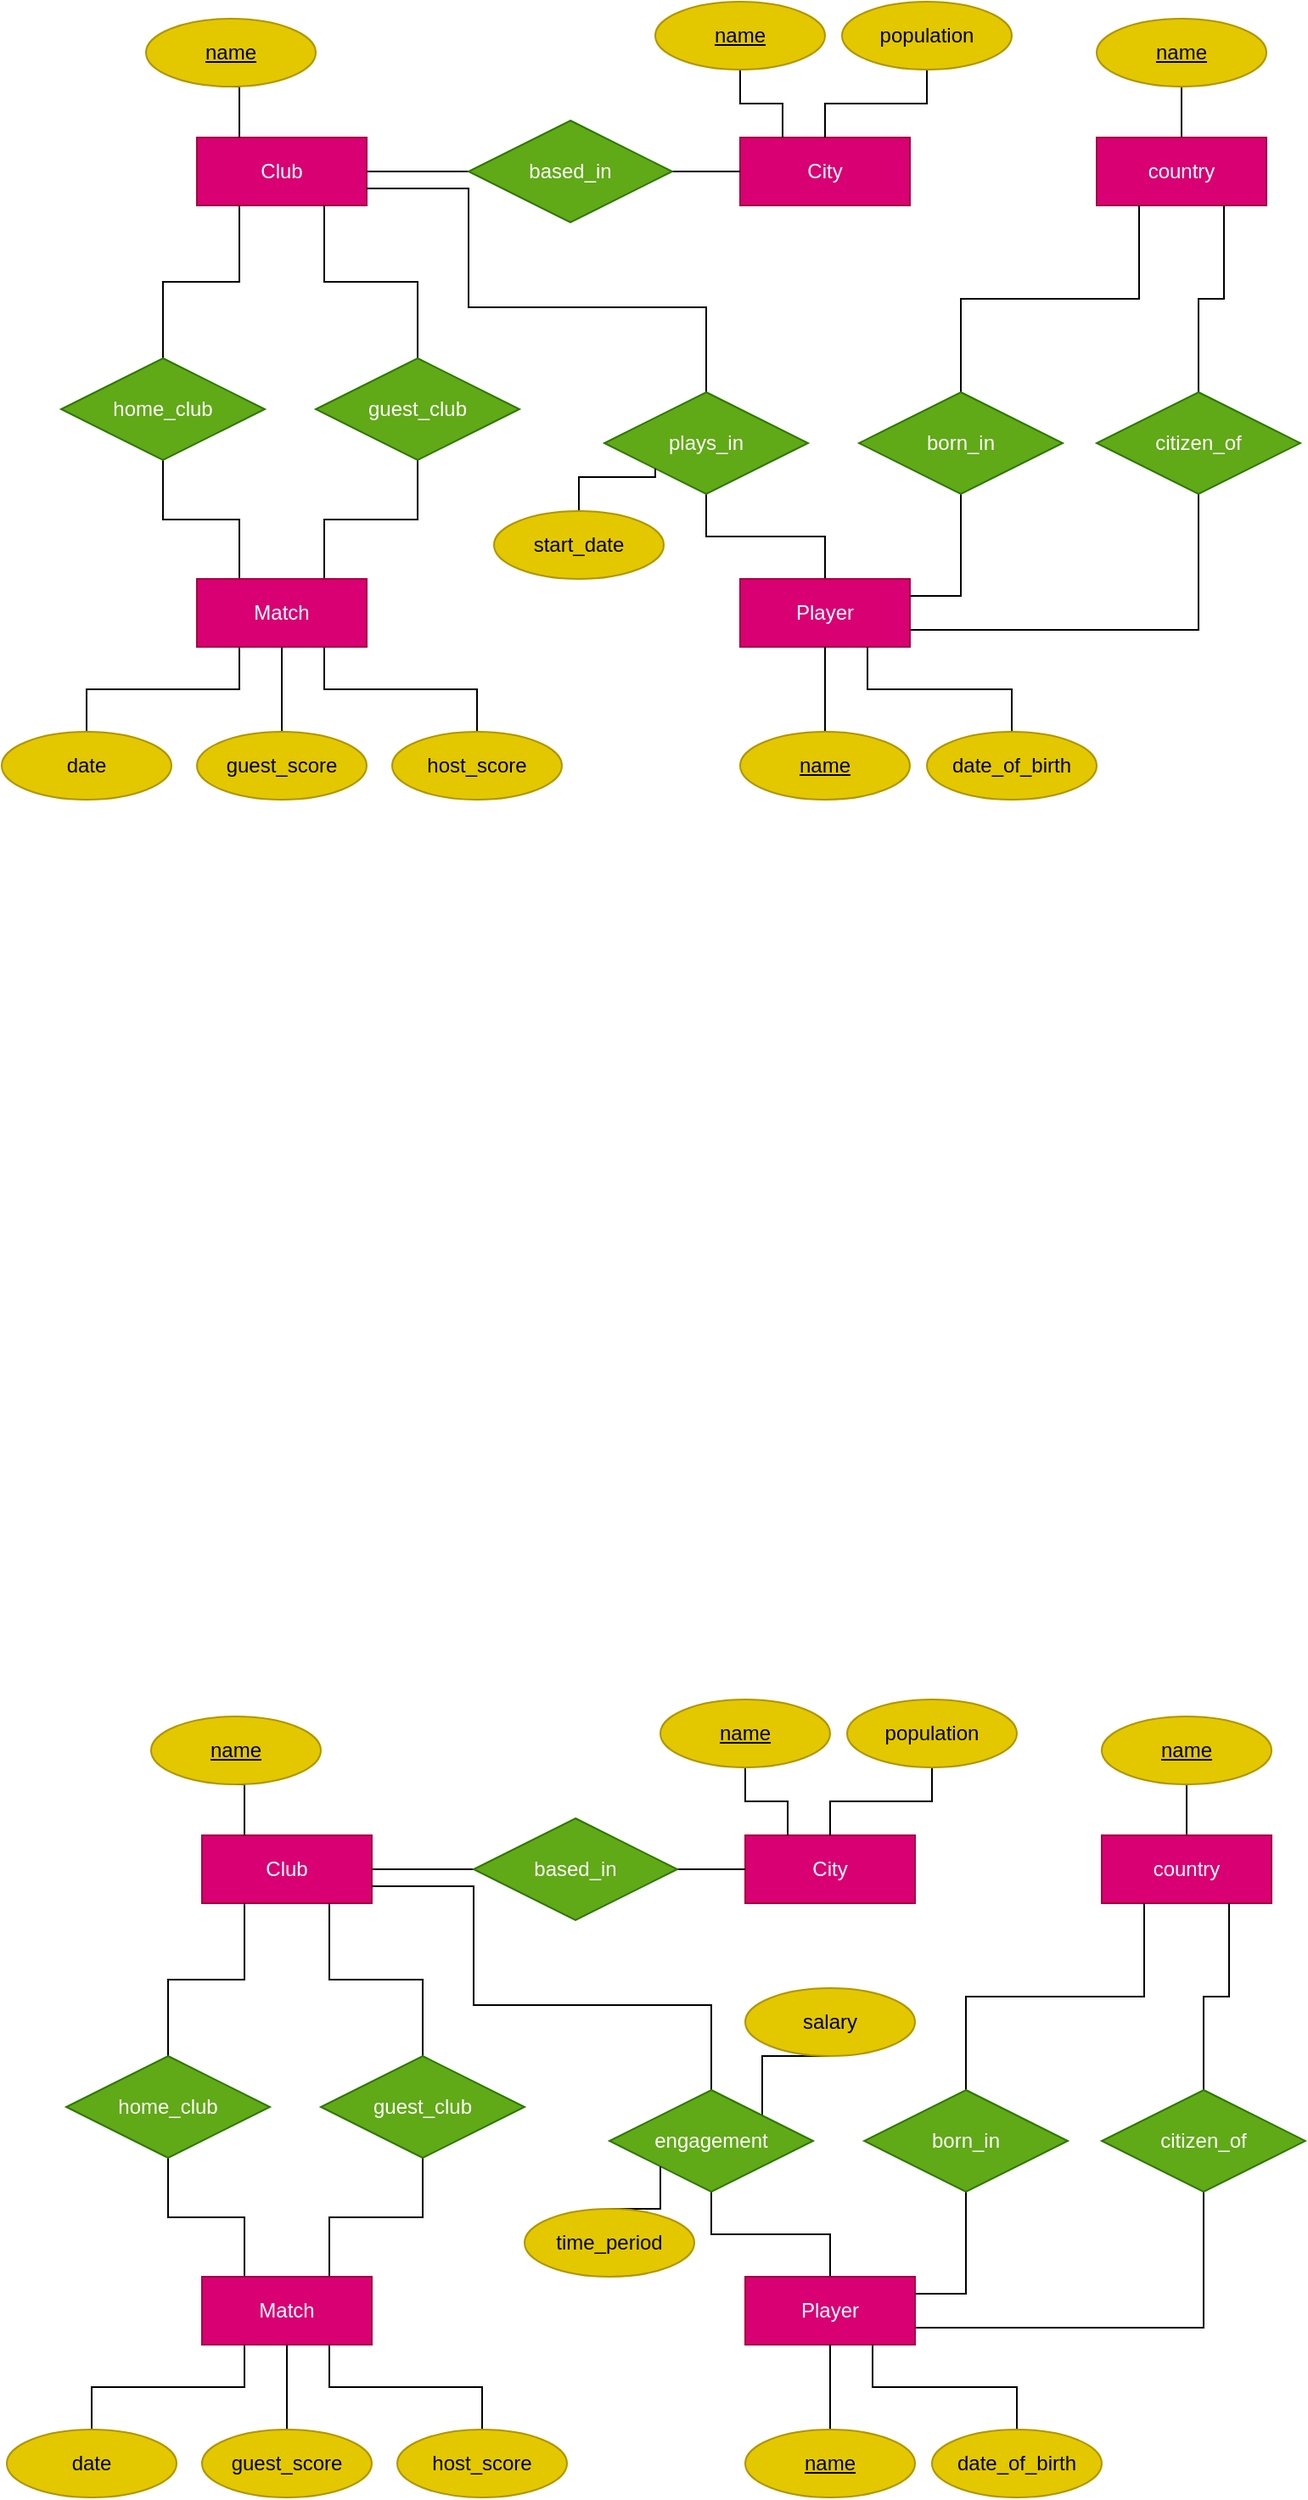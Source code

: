 <mxfile version="24.7.8">
  <diagram name="German Soccer Clubs" id="6mcCQCmgg8eXZ7P8nt0e">
    <mxGraphModel dx="3003" dy="1515" grid="1" gridSize="10" guides="1" tooltips="1" connect="1" arrows="1" fold="1" page="1" pageScale="1" pageWidth="850" pageHeight="1100" math="0" shadow="0">
      <root>
        <mxCell id="0" />
        <mxCell id="1" parent="0" />
        <mxCell id="_VNwIr1wxrbSQ0JGFrRn-12" style="edgeStyle=orthogonalEdgeStyle;shape=connector;rounded=0;orthogonalLoop=1;jettySize=auto;html=1;exitX=1;exitY=0.5;exitDx=0;exitDy=0;entryX=0;entryY=0.5;entryDx=0;entryDy=0;strokeColor=default;align=center;verticalAlign=middle;fontFamily=Helvetica;fontSize=12;fontColor=#ffffff;fontStyle=4;labelBackgroundColor=default;endArrow=none;endFill=0;" parent="1" source="_VNwIr1wxrbSQ0JGFrRn-1" target="_VNwIr1wxrbSQ0JGFrRn-10" edge="1">
          <mxGeometry relative="1" as="geometry" />
        </mxCell>
        <mxCell id="_VNwIr1wxrbSQ0JGFrRn-1" value="Club" style="whiteSpace=wrap;html=1;align=center;fillColor=#d80073;fontColor=#ffffff;strokeColor=#A50040;" parent="1" vertex="1">
          <mxGeometry x="155" y="350" width="100" height="40" as="geometry" />
        </mxCell>
        <mxCell id="_VNwIr1wxrbSQ0JGFrRn-3" style="edgeStyle=orthogonalEdgeStyle;rounded=0;orthogonalLoop=1;jettySize=auto;html=1;exitX=0.5;exitY=1;exitDx=0;exitDy=0;entryX=0.25;entryY=0;entryDx=0;entryDy=0;endArrow=none;endFill=0;" parent="1" source="_VNwIr1wxrbSQ0JGFrRn-2" target="_VNwIr1wxrbSQ0JGFrRn-1" edge="1">
          <mxGeometry relative="1" as="geometry" />
        </mxCell>
        <mxCell id="_VNwIr1wxrbSQ0JGFrRn-2" value="name" style="ellipse;whiteSpace=wrap;html=1;align=center;fontStyle=4;fillColor=#e3c800;fontColor=#000000;strokeColor=#B09500;" parent="1" vertex="1">
          <mxGeometry x="125" y="280" width="100" height="40" as="geometry" />
        </mxCell>
        <mxCell id="_VNwIr1wxrbSQ0JGFrRn-4" value="City" style="whiteSpace=wrap;html=1;align=center;strokeColor=#A50040;verticalAlign=middle;fontFamily=Helvetica;fontSize=12;fontColor=#ffffff;fillColor=#d80073;" parent="1" vertex="1">
          <mxGeometry x="475" y="350" width="100" height="40" as="geometry" />
        </mxCell>
        <mxCell id="_VNwIr1wxrbSQ0JGFrRn-6" style="edgeStyle=orthogonalEdgeStyle;shape=connector;rounded=0;orthogonalLoop=1;jettySize=auto;html=1;exitX=0.5;exitY=1;exitDx=0;exitDy=0;entryX=0.25;entryY=0;entryDx=0;entryDy=0;strokeColor=default;align=center;verticalAlign=middle;fontFamily=Helvetica;fontSize=12;fontColor=#ffffff;fontStyle=4;labelBackgroundColor=default;endArrow=none;endFill=0;" parent="1" source="_VNwIr1wxrbSQ0JGFrRn-5" target="_VNwIr1wxrbSQ0JGFrRn-4" edge="1">
          <mxGeometry relative="1" as="geometry" />
        </mxCell>
        <mxCell id="_VNwIr1wxrbSQ0JGFrRn-5" value="name" style="ellipse;whiteSpace=wrap;html=1;align=center;fontStyle=4;fillColor=#e3c800;fontColor=#000000;strokeColor=#B09500;" parent="1" vertex="1">
          <mxGeometry x="425" y="270" width="100" height="40" as="geometry" />
        </mxCell>
        <mxCell id="_VNwIr1wxrbSQ0JGFrRn-8" value="" style="edgeStyle=orthogonalEdgeStyle;shape=connector;rounded=0;orthogonalLoop=1;jettySize=auto;html=1;strokeColor=default;align=center;verticalAlign=middle;fontFamily=Helvetica;fontSize=12;fontColor=#ffffff;fontStyle=4;labelBackgroundColor=default;endArrow=none;endFill=0;" parent="1" source="_VNwIr1wxrbSQ0JGFrRn-7" target="_VNwIr1wxrbSQ0JGFrRn-4" edge="1">
          <mxGeometry relative="1" as="geometry" />
        </mxCell>
        <mxCell id="_VNwIr1wxrbSQ0JGFrRn-9" value="" style="edgeStyle=orthogonalEdgeStyle;shape=connector;rounded=0;orthogonalLoop=1;jettySize=auto;html=1;strokeColor=default;align=center;verticalAlign=middle;fontFamily=Helvetica;fontSize=12;fontColor=#000000;fontStyle=4;labelBackgroundColor=default;endArrow=none;endFill=0;" parent="1" source="_VNwIr1wxrbSQ0JGFrRn-7" target="_VNwIr1wxrbSQ0JGFrRn-4" edge="1">
          <mxGeometry relative="1" as="geometry" />
        </mxCell>
        <mxCell id="_VNwIr1wxrbSQ0JGFrRn-7" value="population" style="ellipse;whiteSpace=wrap;html=1;align=center;strokeColor=#B09500;verticalAlign=middle;fontFamily=Helvetica;fontSize=12;fontColor=#000000;fillColor=#e3c800;" parent="1" vertex="1">
          <mxGeometry x="535" y="270" width="100" height="40" as="geometry" />
        </mxCell>
        <mxCell id="_VNwIr1wxrbSQ0JGFrRn-13" style="edgeStyle=orthogonalEdgeStyle;shape=connector;rounded=0;orthogonalLoop=1;jettySize=auto;html=1;exitX=1;exitY=0.5;exitDx=0;exitDy=0;entryX=0;entryY=0.5;entryDx=0;entryDy=0;strokeColor=default;align=center;verticalAlign=middle;fontFamily=Helvetica;fontSize=12;fontColor=#ffffff;fontStyle=4;labelBackgroundColor=default;endArrow=none;endFill=0;" parent="1" source="_VNwIr1wxrbSQ0JGFrRn-10" target="_VNwIr1wxrbSQ0JGFrRn-4" edge="1">
          <mxGeometry relative="1" as="geometry" />
        </mxCell>
        <mxCell id="_VNwIr1wxrbSQ0JGFrRn-10" value="based_in" style="shape=rhombus;perimeter=rhombusPerimeter;whiteSpace=wrap;html=1;align=center;strokeColor=#2D7600;verticalAlign=middle;fontFamily=Helvetica;fontSize=12;fontColor=#ffffff;fillColor=#60a917;" parent="1" vertex="1">
          <mxGeometry x="315" y="340" width="120" height="60" as="geometry" />
        </mxCell>
        <mxCell id="_VNwIr1wxrbSQ0JGFrRn-14" value="N" style="text;html=1;align=center;verticalAlign=middle;resizable=0;points=[];autosize=1;strokeColor=none;fillColor=none;fontFamily=Helvetica;fontSize=12;fontColor=#ffffff;" parent="1" vertex="1">
          <mxGeometry x="265" y="338" width="30" height="30" as="geometry" />
        </mxCell>
        <mxCell id="_VNwIr1wxrbSQ0JGFrRn-15" value="1" style="text;html=1;align=center;verticalAlign=middle;resizable=0;points=[];autosize=1;strokeColor=none;fillColor=none;fontFamily=Helvetica;fontSize=12;fontColor=#ffffff;" parent="1" vertex="1">
          <mxGeometry x="440" y="338" width="30" height="30" as="geometry" />
        </mxCell>
        <mxCell id="_VNwIr1wxrbSQ0JGFrRn-41" style="edgeStyle=orthogonalEdgeStyle;shape=connector;rounded=0;orthogonalLoop=1;jettySize=auto;html=1;exitX=1;exitY=0.25;exitDx=0;exitDy=0;entryX=0.5;entryY=1;entryDx=0;entryDy=0;strokeColor=default;align=center;verticalAlign=middle;fontFamily=Helvetica;fontSize=12;fontColor=#ffffff;fontStyle=4;labelBackgroundColor=default;endArrow=none;endFill=0;" parent="1" source="_VNwIr1wxrbSQ0JGFrRn-16" target="_VNwIr1wxrbSQ0JGFrRn-39" edge="1">
          <mxGeometry relative="1" as="geometry" />
        </mxCell>
        <mxCell id="_VNwIr1wxrbSQ0JGFrRn-42" style="edgeStyle=orthogonalEdgeStyle;shape=connector;rounded=0;orthogonalLoop=1;jettySize=auto;html=1;exitX=1;exitY=0.75;exitDx=0;exitDy=0;entryX=0.5;entryY=1;entryDx=0;entryDy=0;strokeColor=default;align=center;verticalAlign=middle;fontFamily=Helvetica;fontSize=12;fontColor=#ffffff;fontStyle=4;labelBackgroundColor=default;endArrow=none;endFill=0;" parent="1" source="_VNwIr1wxrbSQ0JGFrRn-16" target="_VNwIr1wxrbSQ0JGFrRn-40" edge="1">
          <mxGeometry relative="1" as="geometry" />
        </mxCell>
        <mxCell id="_VNwIr1wxrbSQ0JGFrRn-46" style="edgeStyle=orthogonalEdgeStyle;shape=connector;rounded=0;orthogonalLoop=1;jettySize=auto;html=1;exitX=0.5;exitY=0;exitDx=0;exitDy=0;entryX=0.5;entryY=1;entryDx=0;entryDy=0;strokeColor=default;align=center;verticalAlign=middle;fontFamily=Helvetica;fontSize=12;fontColor=#ffffff;fontStyle=4;labelBackgroundColor=default;endArrow=none;endFill=0;" parent="1" source="_VNwIr1wxrbSQ0JGFrRn-16" target="_VNwIr1wxrbSQ0JGFrRn-45" edge="1">
          <mxGeometry relative="1" as="geometry" />
        </mxCell>
        <mxCell id="_VNwIr1wxrbSQ0JGFrRn-16" value="Player" style="whiteSpace=wrap;html=1;align=center;fillColor=#d80073;fontColor=#ffffff;strokeColor=#A50040;" parent="1" vertex="1">
          <mxGeometry x="475" y="610" width="100" height="40" as="geometry" />
        </mxCell>
        <mxCell id="_VNwIr1wxrbSQ0JGFrRn-21" style="edgeStyle=orthogonalEdgeStyle;shape=connector;rounded=0;orthogonalLoop=1;jettySize=auto;html=1;exitX=0.5;exitY=1;exitDx=0;exitDy=0;entryX=0.5;entryY=0;entryDx=0;entryDy=0;strokeColor=default;align=center;verticalAlign=middle;fontFamily=Helvetica;fontSize=12;fontColor=#ffffff;fontStyle=4;labelBackgroundColor=default;endArrow=none;endFill=0;" parent="1" source="_VNwIr1wxrbSQ0JGFrRn-17" target="_VNwIr1wxrbSQ0JGFrRn-19" edge="1">
          <mxGeometry relative="1" as="geometry" />
        </mxCell>
        <mxCell id="_VNwIr1wxrbSQ0JGFrRn-22" style="edgeStyle=orthogonalEdgeStyle;shape=connector;rounded=0;orthogonalLoop=1;jettySize=auto;html=1;exitX=0.75;exitY=1;exitDx=0;exitDy=0;entryX=0.5;entryY=0;entryDx=0;entryDy=0;strokeColor=default;align=center;verticalAlign=middle;fontFamily=Helvetica;fontSize=12;fontColor=#ffffff;fontStyle=4;labelBackgroundColor=default;endArrow=none;endFill=0;" parent="1" source="_VNwIr1wxrbSQ0JGFrRn-17" target="_VNwIr1wxrbSQ0JGFrRn-20" edge="1">
          <mxGeometry relative="1" as="geometry" />
        </mxCell>
        <mxCell id="_VNwIr1wxrbSQ0JGFrRn-23" style="edgeStyle=orthogonalEdgeStyle;shape=connector;rounded=0;orthogonalLoop=1;jettySize=auto;html=1;exitX=0.25;exitY=1;exitDx=0;exitDy=0;entryX=0.5;entryY=0;entryDx=0;entryDy=0;strokeColor=default;align=center;verticalAlign=middle;fontFamily=Helvetica;fontSize=12;fontColor=#ffffff;fontStyle=4;labelBackgroundColor=default;endArrow=none;endFill=0;" parent="1" source="_VNwIr1wxrbSQ0JGFrRn-17" target="_VNwIr1wxrbSQ0JGFrRn-18" edge="1">
          <mxGeometry relative="1" as="geometry" />
        </mxCell>
        <mxCell id="_VNwIr1wxrbSQ0JGFrRn-26" style="edgeStyle=orthogonalEdgeStyle;shape=connector;rounded=0;orthogonalLoop=1;jettySize=auto;html=1;exitX=0.25;exitY=0;exitDx=0;exitDy=0;entryX=0.5;entryY=1;entryDx=0;entryDy=0;strokeColor=default;align=center;verticalAlign=middle;fontFamily=Helvetica;fontSize=12;fontColor=#ffffff;fontStyle=4;labelBackgroundColor=default;endArrow=none;endFill=0;" parent="1" source="_VNwIr1wxrbSQ0JGFrRn-17" target="_VNwIr1wxrbSQ0JGFrRn-24" edge="1">
          <mxGeometry relative="1" as="geometry" />
        </mxCell>
        <mxCell id="_VNwIr1wxrbSQ0JGFrRn-27" style="edgeStyle=orthogonalEdgeStyle;shape=connector;rounded=0;orthogonalLoop=1;jettySize=auto;html=1;exitX=0.75;exitY=0;exitDx=0;exitDy=0;entryX=0.5;entryY=1;entryDx=0;entryDy=0;strokeColor=default;align=center;verticalAlign=middle;fontFamily=Helvetica;fontSize=12;fontColor=#ffffff;fontStyle=4;labelBackgroundColor=default;endArrow=none;endFill=0;" parent="1" source="_VNwIr1wxrbSQ0JGFrRn-17" target="_VNwIr1wxrbSQ0JGFrRn-25" edge="1">
          <mxGeometry relative="1" as="geometry" />
        </mxCell>
        <mxCell id="_VNwIr1wxrbSQ0JGFrRn-17" value="Match" style="whiteSpace=wrap;html=1;align=center;fillColor=#d80073;fontColor=#ffffff;strokeColor=#A50040;" parent="1" vertex="1">
          <mxGeometry x="155" y="610" width="100" height="40" as="geometry" />
        </mxCell>
        <mxCell id="_VNwIr1wxrbSQ0JGFrRn-18" value="date" style="ellipse;whiteSpace=wrap;html=1;align=center;strokeColor=#B09500;verticalAlign=middle;fontFamily=Helvetica;fontSize=12;fontColor=#000000;fillColor=#e3c800;" parent="1" vertex="1">
          <mxGeometry x="40" y="700" width="100" height="40" as="geometry" />
        </mxCell>
        <mxCell id="_VNwIr1wxrbSQ0JGFrRn-19" value="guest_score" style="ellipse;whiteSpace=wrap;html=1;align=center;strokeColor=#B09500;verticalAlign=middle;fontFamily=Helvetica;fontSize=12;fontColor=#000000;fillColor=#e3c800;" parent="1" vertex="1">
          <mxGeometry x="155" y="700" width="100" height="40" as="geometry" />
        </mxCell>
        <mxCell id="_VNwIr1wxrbSQ0JGFrRn-20" value="host_score" style="ellipse;whiteSpace=wrap;html=1;align=center;strokeColor=#B09500;verticalAlign=middle;fontFamily=Helvetica;fontSize=12;fontColor=#000000;fillColor=#e3c800;" parent="1" vertex="1">
          <mxGeometry x="270" y="700" width="100" height="40" as="geometry" />
        </mxCell>
        <mxCell id="_VNwIr1wxrbSQ0JGFrRn-28" style="edgeStyle=orthogonalEdgeStyle;shape=connector;rounded=0;orthogonalLoop=1;jettySize=auto;html=1;exitX=0.5;exitY=0;exitDx=0;exitDy=0;entryX=0.25;entryY=1;entryDx=0;entryDy=0;strokeColor=default;align=center;verticalAlign=middle;fontFamily=Helvetica;fontSize=12;fontColor=#ffffff;fontStyle=4;labelBackgroundColor=default;endArrow=none;endFill=0;" parent="1" source="_VNwIr1wxrbSQ0JGFrRn-24" target="_VNwIr1wxrbSQ0JGFrRn-1" edge="1">
          <mxGeometry relative="1" as="geometry" />
        </mxCell>
        <mxCell id="_VNwIr1wxrbSQ0JGFrRn-24" value="home_club" style="shape=rhombus;perimeter=rhombusPerimeter;whiteSpace=wrap;html=1;align=center;strokeColor=#2D7600;verticalAlign=middle;fontFamily=Helvetica;fontSize=12;fontColor=#ffffff;fillColor=#60a917;" parent="1" vertex="1">
          <mxGeometry x="75" y="480" width="120" height="60" as="geometry" />
        </mxCell>
        <mxCell id="_VNwIr1wxrbSQ0JGFrRn-29" style="edgeStyle=orthogonalEdgeStyle;shape=connector;rounded=0;orthogonalLoop=1;jettySize=auto;html=1;exitX=0.5;exitY=0;exitDx=0;exitDy=0;entryX=0.75;entryY=1;entryDx=0;entryDy=0;strokeColor=default;align=center;verticalAlign=middle;fontFamily=Helvetica;fontSize=12;fontColor=#ffffff;fontStyle=4;labelBackgroundColor=default;endArrow=none;endFill=0;" parent="1" source="_VNwIr1wxrbSQ0JGFrRn-25" target="_VNwIr1wxrbSQ0JGFrRn-1" edge="1">
          <mxGeometry relative="1" as="geometry" />
        </mxCell>
        <mxCell id="_VNwIr1wxrbSQ0JGFrRn-25" value="guest_club" style="shape=rhombus;perimeter=rhombusPerimeter;whiteSpace=wrap;html=1;align=center;strokeColor=#2D7600;verticalAlign=middle;fontFamily=Helvetica;fontSize=12;fontColor=#ffffff;fillColor=#60a917;" parent="1" vertex="1">
          <mxGeometry x="225" y="480" width="120" height="60" as="geometry" />
        </mxCell>
        <mxCell id="_VNwIr1wxrbSQ0JGFrRn-31" style="edgeStyle=orthogonalEdgeStyle;shape=connector;rounded=0;orthogonalLoop=1;jettySize=auto;html=1;exitX=0.5;exitY=0;exitDx=0;exitDy=0;entryX=0.5;entryY=1;entryDx=0;entryDy=0;strokeColor=default;align=center;verticalAlign=middle;fontFamily=Helvetica;fontSize=12;fontColor=#ffffff;fontStyle=4;labelBackgroundColor=default;endArrow=none;endFill=0;" parent="1" source="_VNwIr1wxrbSQ0JGFrRn-30" target="_VNwIr1wxrbSQ0JGFrRn-16" edge="1">
          <mxGeometry relative="1" as="geometry" />
        </mxCell>
        <mxCell id="_VNwIr1wxrbSQ0JGFrRn-30" value="name" style="ellipse;whiteSpace=wrap;html=1;align=center;fontStyle=4;fillColor=#e3c800;fontColor=#000000;strokeColor=#B09500;" parent="1" vertex="1">
          <mxGeometry x="475" y="700" width="100" height="40" as="geometry" />
        </mxCell>
        <mxCell id="_VNwIr1wxrbSQ0JGFrRn-33" style="edgeStyle=orthogonalEdgeStyle;shape=connector;rounded=0;orthogonalLoop=1;jettySize=auto;html=1;exitX=0.5;exitY=0;exitDx=0;exitDy=0;entryX=0.75;entryY=1;entryDx=0;entryDy=0;strokeColor=default;align=center;verticalAlign=middle;fontFamily=Helvetica;fontSize=12;fontColor=#ffffff;fontStyle=4;labelBackgroundColor=default;endArrow=none;endFill=0;" parent="1" source="_VNwIr1wxrbSQ0JGFrRn-32" target="_VNwIr1wxrbSQ0JGFrRn-16" edge="1">
          <mxGeometry relative="1" as="geometry" />
        </mxCell>
        <mxCell id="_VNwIr1wxrbSQ0JGFrRn-32" value="date_of_birth" style="ellipse;whiteSpace=wrap;html=1;align=center;strokeColor=#B09500;verticalAlign=middle;fontFamily=Helvetica;fontSize=12;fontColor=#000000;fillColor=#e3c800;" parent="1" vertex="1">
          <mxGeometry x="585" y="700" width="100" height="40" as="geometry" />
        </mxCell>
        <mxCell id="_VNwIr1wxrbSQ0JGFrRn-36" style="edgeStyle=orthogonalEdgeStyle;shape=connector;rounded=0;orthogonalLoop=1;jettySize=auto;html=1;exitX=0.5;exitY=0;exitDx=0;exitDy=0;entryX=0.5;entryY=1;entryDx=0;entryDy=0;strokeColor=default;align=center;verticalAlign=middle;fontFamily=Helvetica;fontSize=12;fontColor=#ffffff;fontStyle=4;labelBackgroundColor=default;endArrow=none;endFill=0;" parent="1" source="_VNwIr1wxrbSQ0JGFrRn-34" target="_VNwIr1wxrbSQ0JGFrRn-35" edge="1">
          <mxGeometry relative="1" as="geometry" />
        </mxCell>
        <mxCell id="_VNwIr1wxrbSQ0JGFrRn-34" value="country" style="whiteSpace=wrap;html=1;align=center;fillColor=#d80073;fontColor=#ffffff;strokeColor=#A50040;" parent="1" vertex="1">
          <mxGeometry x="685" y="350" width="100" height="40" as="geometry" />
        </mxCell>
        <mxCell id="_VNwIr1wxrbSQ0JGFrRn-35" value="name" style="ellipse;whiteSpace=wrap;html=1;align=center;fontStyle=4;fillColor=#e3c800;fontColor=#000000;strokeColor=#B09500;" parent="1" vertex="1">
          <mxGeometry x="685" y="280" width="100" height="40" as="geometry" />
        </mxCell>
        <mxCell id="_VNwIr1wxrbSQ0JGFrRn-43" style="edgeStyle=orthogonalEdgeStyle;shape=connector;rounded=0;orthogonalLoop=1;jettySize=auto;html=1;exitX=0.5;exitY=0;exitDx=0;exitDy=0;entryX=0.25;entryY=1;entryDx=0;entryDy=0;strokeColor=default;align=center;verticalAlign=middle;fontFamily=Helvetica;fontSize=12;fontColor=#ffffff;fontStyle=4;labelBackgroundColor=default;endArrow=none;endFill=0;" parent="1" source="_VNwIr1wxrbSQ0JGFrRn-39" target="_VNwIr1wxrbSQ0JGFrRn-34" edge="1">
          <mxGeometry relative="1" as="geometry" />
        </mxCell>
        <mxCell id="_VNwIr1wxrbSQ0JGFrRn-39" value="born_in" style="shape=rhombus;perimeter=rhombusPerimeter;whiteSpace=wrap;html=1;align=center;strokeColor=#2D7600;verticalAlign=middle;fontFamily=Helvetica;fontSize=12;fontColor=#ffffff;fillColor=#60a917;" parent="1" vertex="1">
          <mxGeometry x="545" y="500" width="120" height="60" as="geometry" />
        </mxCell>
        <mxCell id="_VNwIr1wxrbSQ0JGFrRn-44" style="edgeStyle=orthogonalEdgeStyle;shape=connector;rounded=0;orthogonalLoop=1;jettySize=auto;html=1;exitX=0.5;exitY=0;exitDx=0;exitDy=0;entryX=0.75;entryY=1;entryDx=0;entryDy=0;strokeColor=default;align=center;verticalAlign=middle;fontFamily=Helvetica;fontSize=12;fontColor=#ffffff;fontStyle=4;labelBackgroundColor=default;endArrow=none;endFill=0;" parent="1" source="_VNwIr1wxrbSQ0JGFrRn-40" target="_VNwIr1wxrbSQ0JGFrRn-34" edge="1">
          <mxGeometry relative="1" as="geometry" />
        </mxCell>
        <mxCell id="_VNwIr1wxrbSQ0JGFrRn-40" value="citizen_of" style="shape=rhombus;perimeter=rhombusPerimeter;whiteSpace=wrap;html=1;align=center;strokeColor=#2D7600;verticalAlign=middle;fontFamily=Helvetica;fontSize=12;fontColor=#ffffff;fillColor=#60a917;" parent="1" vertex="1">
          <mxGeometry x="685" y="500" width="120" height="60" as="geometry" />
        </mxCell>
        <mxCell id="_VNwIr1wxrbSQ0JGFrRn-47" style="edgeStyle=orthogonalEdgeStyle;shape=connector;rounded=0;orthogonalLoop=1;jettySize=auto;html=1;exitX=0.5;exitY=0;exitDx=0;exitDy=0;entryX=1;entryY=0.75;entryDx=0;entryDy=0;strokeColor=default;align=center;verticalAlign=middle;fontFamily=Helvetica;fontSize=12;fontColor=#ffffff;fontStyle=4;labelBackgroundColor=default;endArrow=none;endFill=0;" parent="1" source="_VNwIr1wxrbSQ0JGFrRn-45" target="_VNwIr1wxrbSQ0JGFrRn-1" edge="1">
          <mxGeometry relative="1" as="geometry">
            <Array as="points">
              <mxPoint x="455" y="450" />
              <mxPoint x="315" y="450" />
              <mxPoint x="315" y="380" />
            </Array>
          </mxGeometry>
        </mxCell>
        <mxCell id="_VNwIr1wxrbSQ0JGFrRn-45" value="plays_in" style="shape=rhombus;perimeter=rhombusPerimeter;whiteSpace=wrap;html=1;align=center;strokeColor=#2D7600;verticalAlign=middle;fontFamily=Helvetica;fontSize=12;fontColor=#ffffff;fillColor=#60a917;" parent="1" vertex="1">
          <mxGeometry x="395" y="500" width="120" height="60" as="geometry" />
        </mxCell>
        <mxCell id="_VNwIr1wxrbSQ0JGFrRn-49" style="edgeStyle=orthogonalEdgeStyle;shape=connector;rounded=0;orthogonalLoop=1;jettySize=auto;html=1;exitX=0.5;exitY=0;exitDx=0;exitDy=0;entryX=0;entryY=1;entryDx=0;entryDy=0;strokeColor=default;align=center;verticalAlign=middle;fontFamily=Helvetica;fontSize=12;fontColor=#ffffff;fontStyle=4;labelBackgroundColor=default;endArrow=none;endFill=0;" parent="1" source="_VNwIr1wxrbSQ0JGFrRn-48" target="_VNwIr1wxrbSQ0JGFrRn-45" edge="1">
          <mxGeometry relative="1" as="geometry" />
        </mxCell>
        <mxCell id="_VNwIr1wxrbSQ0JGFrRn-48" value="start_date" style="ellipse;whiteSpace=wrap;html=1;align=center;strokeColor=#B09500;verticalAlign=middle;fontFamily=Helvetica;fontSize=12;fontColor=#000000;fillColor=#e3c800;" parent="1" vertex="1">
          <mxGeometry x="330" y="570" width="100" height="40" as="geometry" />
        </mxCell>
        <mxCell id="_VNwIr1wxrbSQ0JGFrRn-51" value="N" style="text;html=1;align=center;verticalAlign=middle;resizable=0;points=[];autosize=1;strokeColor=none;fillColor=none;fontFamily=Helvetica;fontSize=12;fontColor=#ffffff;" parent="1" vertex="1">
          <mxGeometry x="570" y="590" width="30" height="30" as="geometry" />
        </mxCell>
        <mxCell id="_VNwIr1wxrbSQ0JGFrRn-52" value="N" style="text;html=1;align=center;verticalAlign=middle;resizable=0;points=[];autosize=1;strokeColor=none;fillColor=none;fontFamily=Helvetica;fontSize=12;fontColor=#ffffff;" parent="1" vertex="1">
          <mxGeometry x="570" y="640" width="30" height="30" as="geometry" />
        </mxCell>
        <mxCell id="_VNwIr1wxrbSQ0JGFrRn-53" value="M" style="text;html=1;align=center;verticalAlign=middle;resizable=0;points=[];autosize=1;strokeColor=none;fillColor=none;fontFamily=Helvetica;fontSize=12;fontColor=#ffffff;" parent="1" vertex="1">
          <mxGeometry x="755" y="390" width="30" height="30" as="geometry" />
        </mxCell>
        <mxCell id="_VNwIr1wxrbSQ0JGFrRn-54" value="1" style="text;html=1;align=center;verticalAlign=middle;resizable=0;points=[];autosize=1;strokeColor=none;fillColor=none;fontFamily=Helvetica;fontSize=12;fontColor=#ffffff;" parent="1" vertex="1">
          <mxGeometry x="705" y="390" width="30" height="30" as="geometry" />
        </mxCell>
        <mxCell id="_VNwIr1wxrbSQ0JGFrRn-55" value="1" style="text;html=1;align=center;verticalAlign=middle;resizable=0;points=[];autosize=1;strokeColor=none;fillColor=none;fontFamily=Helvetica;fontSize=12;fontColor=#ffffff;" parent="1" vertex="1">
          <mxGeometry x="265" y="380" width="30" height="30" as="geometry" />
        </mxCell>
        <mxCell id="_VNwIr1wxrbSQ0JGFrRn-56" value="N" style="text;html=1;align=center;verticalAlign=middle;resizable=0;points=[];autosize=1;strokeColor=none;fillColor=none;fontFamily=Helvetica;fontSize=12;fontColor=#ffffff;" parent="1" vertex="1">
          <mxGeometry x="495" y="580" width="30" height="30" as="geometry" />
        </mxCell>
        <mxCell id="_VNwIr1wxrbSQ0JGFrRn-58" value="N" style="text;html=1;align=center;verticalAlign=middle;resizable=0;points=[];autosize=1;strokeColor=none;fillColor=none;fontFamily=Helvetica;fontSize=12;fontColor=#ffffff;" parent="1" vertex="1">
          <mxGeometry x="155" y="580" width="30" height="30" as="geometry" />
        </mxCell>
        <mxCell id="_VNwIr1wxrbSQ0JGFrRn-59" value="N" style="text;html=1;align=center;verticalAlign=middle;resizable=0;points=[];autosize=1;strokeColor=none;fillColor=none;fontFamily=Helvetica;fontSize=12;fontColor=#ffffff;" parent="1" vertex="1">
          <mxGeometry x="225" y="580" width="30" height="30" as="geometry" />
        </mxCell>
        <mxCell id="_VNwIr1wxrbSQ0JGFrRn-60" value="1" style="text;html=1;align=center;verticalAlign=middle;resizable=0;points=[];autosize=1;strokeColor=none;fillColor=none;fontFamily=Helvetica;fontSize=12;fontColor=#ffffff;" parent="1" vertex="1">
          <mxGeometry x="155" y="390" width="30" height="30" as="geometry" />
        </mxCell>
        <mxCell id="_VNwIr1wxrbSQ0JGFrRn-61" value="1" style="text;html=1;align=center;verticalAlign=middle;resizable=0;points=[];autosize=1;strokeColor=none;fillColor=none;fontFamily=Helvetica;fontSize=12;fontColor=#ffffff;" parent="1" vertex="1">
          <mxGeometry x="225" y="390" width="30" height="30" as="geometry" />
        </mxCell>
        <mxCell id="_VNwIr1wxrbSQ0JGFrRn-62" value="(0, 2)" style="text;html=1;align=center;verticalAlign=middle;resizable=0;points=[];autosize=1;strokeColor=none;fillColor=none;fontFamily=Helvetica;fontSize=12;fontColor=#ffffff;" parent="1" vertex="1">
          <mxGeometry x="595" y="640" width="50" height="30" as="geometry" />
        </mxCell>
        <mxCell id="_VNwIr1wxrbSQ0JGFrRn-63" value="(0, *)" style="text;html=1;align=center;verticalAlign=middle;resizable=0;points=[];autosize=1;strokeColor=none;fillColor=none;fontFamily=Helvetica;fontSize=12;fontColor=#ffffff;" parent="1" vertex="1">
          <mxGeometry x="755" y="410" width="50" height="30" as="geometry" />
        </mxCell>
        <mxCell id="_VNwIr1wxrbSQ0JGFrRn-64" value="(1, *)" style="text;html=1;align=center;verticalAlign=middle;resizable=0;points=[];autosize=1;strokeColor=none;fillColor=none;fontFamily=Helvetica;fontSize=12;fontColor=#ffffff;" parent="1" vertex="1">
          <mxGeometry x="405" y="338" width="50" height="30" as="geometry" />
        </mxCell>
        <mxCell id="_VNwIr1wxrbSQ0JGFrRn-65" value="(1,1)" style="text;html=1;align=center;verticalAlign=middle;resizable=0;points=[];autosize=1;strokeColor=none;fillColor=none;fontFamily=Helvetica;fontSize=12;fontColor=#ffffff;" parent="1" vertex="1">
          <mxGeometry x="280" y="338" width="50" height="30" as="geometry" />
        </mxCell>
        <mxCell id="_VNwIr1wxrbSQ0JGFrRn-133" style="edgeStyle=orthogonalEdgeStyle;shape=connector;rounded=0;orthogonalLoop=1;jettySize=auto;html=1;exitX=1;exitY=0.5;exitDx=0;exitDy=0;entryX=0;entryY=0.5;entryDx=0;entryDy=0;strokeColor=default;align=center;verticalAlign=middle;fontFamily=Helvetica;fontSize=12;fontColor=#ffffff;fontStyle=4;labelBackgroundColor=default;endArrow=none;endFill=0;" parent="1" source="_VNwIr1wxrbSQ0JGFrRn-134" target="_VNwIr1wxrbSQ0JGFrRn-144" edge="1">
          <mxGeometry relative="1" as="geometry" />
        </mxCell>
        <mxCell id="_VNwIr1wxrbSQ0JGFrRn-134" value="Club" style="whiteSpace=wrap;html=1;align=center;fillColor=#d80073;fontColor=#ffffff;strokeColor=#A50040;" parent="1" vertex="1">
          <mxGeometry x="158" y="1350" width="100" height="40" as="geometry" />
        </mxCell>
        <mxCell id="_VNwIr1wxrbSQ0JGFrRn-135" style="edgeStyle=orthogonalEdgeStyle;rounded=0;orthogonalLoop=1;jettySize=auto;html=1;exitX=0.5;exitY=1;exitDx=0;exitDy=0;entryX=0.25;entryY=0;entryDx=0;entryDy=0;endArrow=none;endFill=0;" parent="1" source="_VNwIr1wxrbSQ0JGFrRn-136" target="_VNwIr1wxrbSQ0JGFrRn-134" edge="1">
          <mxGeometry relative="1" as="geometry" />
        </mxCell>
        <mxCell id="_VNwIr1wxrbSQ0JGFrRn-136" value="name" style="ellipse;whiteSpace=wrap;html=1;align=center;fontStyle=4;fillColor=#e3c800;fontColor=#000000;strokeColor=#B09500;" parent="1" vertex="1">
          <mxGeometry x="128" y="1280" width="100" height="40" as="geometry" />
        </mxCell>
        <mxCell id="_VNwIr1wxrbSQ0JGFrRn-137" value="City" style="whiteSpace=wrap;html=1;align=center;strokeColor=#A50040;verticalAlign=middle;fontFamily=Helvetica;fontSize=12;fontColor=#ffffff;fillColor=#d80073;" parent="1" vertex="1">
          <mxGeometry x="478" y="1350" width="100" height="40" as="geometry" />
        </mxCell>
        <mxCell id="_VNwIr1wxrbSQ0JGFrRn-138" style="edgeStyle=orthogonalEdgeStyle;shape=connector;rounded=0;orthogonalLoop=1;jettySize=auto;html=1;exitX=0.5;exitY=1;exitDx=0;exitDy=0;entryX=0.25;entryY=0;entryDx=0;entryDy=0;strokeColor=default;align=center;verticalAlign=middle;fontFamily=Helvetica;fontSize=12;fontColor=#ffffff;fontStyle=4;labelBackgroundColor=default;endArrow=none;endFill=0;" parent="1" source="_VNwIr1wxrbSQ0JGFrRn-139" target="_VNwIr1wxrbSQ0JGFrRn-137" edge="1">
          <mxGeometry relative="1" as="geometry" />
        </mxCell>
        <mxCell id="_VNwIr1wxrbSQ0JGFrRn-139" value="name" style="ellipse;whiteSpace=wrap;html=1;align=center;fontStyle=4;fillColor=#e3c800;fontColor=#000000;strokeColor=#B09500;" parent="1" vertex="1">
          <mxGeometry x="428" y="1270" width="100" height="40" as="geometry" />
        </mxCell>
        <mxCell id="_VNwIr1wxrbSQ0JGFrRn-140" value="" style="edgeStyle=orthogonalEdgeStyle;shape=connector;rounded=0;orthogonalLoop=1;jettySize=auto;html=1;strokeColor=default;align=center;verticalAlign=middle;fontFamily=Helvetica;fontSize=12;fontColor=#ffffff;fontStyle=4;labelBackgroundColor=default;endArrow=none;endFill=0;" parent="1" source="_VNwIr1wxrbSQ0JGFrRn-142" target="_VNwIr1wxrbSQ0JGFrRn-137" edge="1">
          <mxGeometry relative="1" as="geometry" />
        </mxCell>
        <mxCell id="_VNwIr1wxrbSQ0JGFrRn-141" value="" style="edgeStyle=orthogonalEdgeStyle;shape=connector;rounded=0;orthogonalLoop=1;jettySize=auto;html=1;strokeColor=default;align=center;verticalAlign=middle;fontFamily=Helvetica;fontSize=12;fontColor=#000000;fontStyle=4;labelBackgroundColor=default;endArrow=none;endFill=0;" parent="1" source="_VNwIr1wxrbSQ0JGFrRn-142" target="_VNwIr1wxrbSQ0JGFrRn-137" edge="1">
          <mxGeometry relative="1" as="geometry" />
        </mxCell>
        <mxCell id="_VNwIr1wxrbSQ0JGFrRn-142" value="population" style="ellipse;whiteSpace=wrap;html=1;align=center;strokeColor=#B09500;verticalAlign=middle;fontFamily=Helvetica;fontSize=12;fontColor=#000000;fillColor=#e3c800;" parent="1" vertex="1">
          <mxGeometry x="538" y="1270" width="100" height="40" as="geometry" />
        </mxCell>
        <mxCell id="_VNwIr1wxrbSQ0JGFrRn-143" style="edgeStyle=orthogonalEdgeStyle;shape=connector;rounded=0;orthogonalLoop=1;jettySize=auto;html=1;exitX=1;exitY=0.5;exitDx=0;exitDy=0;entryX=0;entryY=0.5;entryDx=0;entryDy=0;strokeColor=default;align=center;verticalAlign=middle;fontFamily=Helvetica;fontSize=12;fontColor=#ffffff;fontStyle=4;labelBackgroundColor=default;endArrow=none;endFill=0;" parent="1" source="_VNwIr1wxrbSQ0JGFrRn-144" target="_VNwIr1wxrbSQ0JGFrRn-137" edge="1">
          <mxGeometry relative="1" as="geometry" />
        </mxCell>
        <mxCell id="_VNwIr1wxrbSQ0JGFrRn-144" value="based_in" style="shape=rhombus;perimeter=rhombusPerimeter;whiteSpace=wrap;html=1;align=center;strokeColor=#2D7600;verticalAlign=middle;fontFamily=Helvetica;fontSize=12;fontColor=#ffffff;fillColor=#60a917;" parent="1" vertex="1">
          <mxGeometry x="318" y="1340" width="120" height="60" as="geometry" />
        </mxCell>
        <mxCell id="_VNwIr1wxrbSQ0JGFrRn-145" value="N" style="text;html=1;align=center;verticalAlign=middle;resizable=0;points=[];autosize=1;strokeColor=none;fillColor=none;fontFamily=Helvetica;fontSize=12;fontColor=#ffffff;" parent="1" vertex="1">
          <mxGeometry x="268" y="1338" width="30" height="30" as="geometry" />
        </mxCell>
        <mxCell id="_VNwIr1wxrbSQ0JGFrRn-146" value="1" style="text;html=1;align=center;verticalAlign=middle;resizable=0;points=[];autosize=1;strokeColor=none;fillColor=none;fontFamily=Helvetica;fontSize=12;fontColor=#ffffff;" parent="1" vertex="1">
          <mxGeometry x="443" y="1338" width="30" height="30" as="geometry" />
        </mxCell>
        <mxCell id="_VNwIr1wxrbSQ0JGFrRn-147" style="edgeStyle=orthogonalEdgeStyle;shape=connector;rounded=0;orthogonalLoop=1;jettySize=auto;html=1;exitX=1;exitY=0.25;exitDx=0;exitDy=0;entryX=0.5;entryY=1;entryDx=0;entryDy=0;strokeColor=default;align=center;verticalAlign=middle;fontFamily=Helvetica;fontSize=12;fontColor=#ffffff;fontStyle=4;labelBackgroundColor=default;endArrow=none;endFill=0;" parent="1" source="_VNwIr1wxrbSQ0JGFrRn-150" target="_VNwIr1wxrbSQ0JGFrRn-172" edge="1">
          <mxGeometry relative="1" as="geometry" />
        </mxCell>
        <mxCell id="_VNwIr1wxrbSQ0JGFrRn-148" style="edgeStyle=orthogonalEdgeStyle;shape=connector;rounded=0;orthogonalLoop=1;jettySize=auto;html=1;exitX=1;exitY=0.75;exitDx=0;exitDy=0;entryX=0.5;entryY=1;entryDx=0;entryDy=0;strokeColor=default;align=center;verticalAlign=middle;fontFamily=Helvetica;fontSize=12;fontColor=#ffffff;fontStyle=4;labelBackgroundColor=default;endArrow=none;endFill=0;" parent="1" source="_VNwIr1wxrbSQ0JGFrRn-150" target="_VNwIr1wxrbSQ0JGFrRn-174" edge="1">
          <mxGeometry relative="1" as="geometry" />
        </mxCell>
        <mxCell id="_VNwIr1wxrbSQ0JGFrRn-149" style="edgeStyle=orthogonalEdgeStyle;shape=connector;rounded=0;orthogonalLoop=1;jettySize=auto;html=1;exitX=0.5;exitY=0;exitDx=0;exitDy=0;entryX=0.5;entryY=1;entryDx=0;entryDy=0;strokeColor=default;align=center;verticalAlign=middle;fontFamily=Helvetica;fontSize=12;fontColor=#ffffff;fontStyle=4;labelBackgroundColor=default;endArrow=none;endFill=0;" parent="1" source="_VNwIr1wxrbSQ0JGFrRn-150" target="_VNwIr1wxrbSQ0JGFrRn-176" edge="1">
          <mxGeometry relative="1" as="geometry" />
        </mxCell>
        <mxCell id="_VNwIr1wxrbSQ0JGFrRn-150" value="Player" style="whiteSpace=wrap;html=1;align=center;fillColor=#d80073;fontColor=#ffffff;strokeColor=#A50040;" parent="1" vertex="1">
          <mxGeometry x="478" y="1610" width="100" height="40" as="geometry" />
        </mxCell>
        <mxCell id="_VNwIr1wxrbSQ0JGFrRn-151" style="edgeStyle=orthogonalEdgeStyle;shape=connector;rounded=0;orthogonalLoop=1;jettySize=auto;html=1;exitX=0.5;exitY=1;exitDx=0;exitDy=0;entryX=0.5;entryY=0;entryDx=0;entryDy=0;strokeColor=default;align=center;verticalAlign=middle;fontFamily=Helvetica;fontSize=12;fontColor=#ffffff;fontStyle=4;labelBackgroundColor=default;endArrow=none;endFill=0;" parent="1" source="_VNwIr1wxrbSQ0JGFrRn-156" target="_VNwIr1wxrbSQ0JGFrRn-158" edge="1">
          <mxGeometry relative="1" as="geometry" />
        </mxCell>
        <mxCell id="_VNwIr1wxrbSQ0JGFrRn-152" style="edgeStyle=orthogonalEdgeStyle;shape=connector;rounded=0;orthogonalLoop=1;jettySize=auto;html=1;exitX=0.75;exitY=1;exitDx=0;exitDy=0;entryX=0.5;entryY=0;entryDx=0;entryDy=0;strokeColor=default;align=center;verticalAlign=middle;fontFamily=Helvetica;fontSize=12;fontColor=#ffffff;fontStyle=4;labelBackgroundColor=default;endArrow=none;endFill=0;" parent="1" source="_VNwIr1wxrbSQ0JGFrRn-156" target="_VNwIr1wxrbSQ0JGFrRn-159" edge="1">
          <mxGeometry relative="1" as="geometry" />
        </mxCell>
        <mxCell id="_VNwIr1wxrbSQ0JGFrRn-153" style="edgeStyle=orthogonalEdgeStyle;shape=connector;rounded=0;orthogonalLoop=1;jettySize=auto;html=1;exitX=0.25;exitY=1;exitDx=0;exitDy=0;entryX=0.5;entryY=0;entryDx=0;entryDy=0;strokeColor=default;align=center;verticalAlign=middle;fontFamily=Helvetica;fontSize=12;fontColor=#ffffff;fontStyle=4;labelBackgroundColor=default;endArrow=none;endFill=0;" parent="1" source="_VNwIr1wxrbSQ0JGFrRn-156" target="_VNwIr1wxrbSQ0JGFrRn-157" edge="1">
          <mxGeometry relative="1" as="geometry" />
        </mxCell>
        <mxCell id="_VNwIr1wxrbSQ0JGFrRn-154" style="edgeStyle=orthogonalEdgeStyle;shape=connector;rounded=0;orthogonalLoop=1;jettySize=auto;html=1;exitX=0.25;exitY=0;exitDx=0;exitDy=0;entryX=0.5;entryY=1;entryDx=0;entryDy=0;strokeColor=default;align=center;verticalAlign=middle;fontFamily=Helvetica;fontSize=12;fontColor=#ffffff;fontStyle=4;labelBackgroundColor=default;endArrow=none;endFill=0;" parent="1" source="_VNwIr1wxrbSQ0JGFrRn-156" target="_VNwIr1wxrbSQ0JGFrRn-161" edge="1">
          <mxGeometry relative="1" as="geometry" />
        </mxCell>
        <mxCell id="_VNwIr1wxrbSQ0JGFrRn-155" style="edgeStyle=orthogonalEdgeStyle;shape=connector;rounded=0;orthogonalLoop=1;jettySize=auto;html=1;exitX=0.75;exitY=0;exitDx=0;exitDy=0;entryX=0.5;entryY=1;entryDx=0;entryDy=0;strokeColor=default;align=center;verticalAlign=middle;fontFamily=Helvetica;fontSize=12;fontColor=#ffffff;fontStyle=4;labelBackgroundColor=default;endArrow=none;endFill=0;" parent="1" source="_VNwIr1wxrbSQ0JGFrRn-156" target="_VNwIr1wxrbSQ0JGFrRn-163" edge="1">
          <mxGeometry relative="1" as="geometry" />
        </mxCell>
        <mxCell id="_VNwIr1wxrbSQ0JGFrRn-156" value="Match" style="whiteSpace=wrap;html=1;align=center;fillColor=#d80073;fontColor=#ffffff;strokeColor=#A50040;" parent="1" vertex="1">
          <mxGeometry x="158" y="1610" width="100" height="40" as="geometry" />
        </mxCell>
        <mxCell id="_VNwIr1wxrbSQ0JGFrRn-157" value="date" style="ellipse;whiteSpace=wrap;html=1;align=center;strokeColor=#B09500;verticalAlign=middle;fontFamily=Helvetica;fontSize=12;fontColor=#000000;fillColor=#e3c800;" parent="1" vertex="1">
          <mxGeometry x="43" y="1700" width="100" height="40" as="geometry" />
        </mxCell>
        <mxCell id="_VNwIr1wxrbSQ0JGFrRn-158" value="guest_score" style="ellipse;whiteSpace=wrap;html=1;align=center;strokeColor=#B09500;verticalAlign=middle;fontFamily=Helvetica;fontSize=12;fontColor=#000000;fillColor=#e3c800;" parent="1" vertex="1">
          <mxGeometry x="158" y="1700" width="100" height="40" as="geometry" />
        </mxCell>
        <mxCell id="_VNwIr1wxrbSQ0JGFrRn-159" value="host_score" style="ellipse;whiteSpace=wrap;html=1;align=center;strokeColor=#B09500;verticalAlign=middle;fontFamily=Helvetica;fontSize=12;fontColor=#000000;fillColor=#e3c800;" parent="1" vertex="1">
          <mxGeometry x="273" y="1700" width="100" height="40" as="geometry" />
        </mxCell>
        <mxCell id="_VNwIr1wxrbSQ0JGFrRn-160" style="edgeStyle=orthogonalEdgeStyle;shape=connector;rounded=0;orthogonalLoop=1;jettySize=auto;html=1;exitX=0.5;exitY=0;exitDx=0;exitDy=0;entryX=0.25;entryY=1;entryDx=0;entryDy=0;strokeColor=default;align=center;verticalAlign=middle;fontFamily=Helvetica;fontSize=12;fontColor=#ffffff;fontStyle=4;labelBackgroundColor=default;endArrow=none;endFill=0;" parent="1" source="_VNwIr1wxrbSQ0JGFrRn-161" target="_VNwIr1wxrbSQ0JGFrRn-134" edge="1">
          <mxGeometry relative="1" as="geometry" />
        </mxCell>
        <mxCell id="_VNwIr1wxrbSQ0JGFrRn-161" value="home_club" style="shape=rhombus;perimeter=rhombusPerimeter;whiteSpace=wrap;html=1;align=center;strokeColor=#2D7600;verticalAlign=middle;fontFamily=Helvetica;fontSize=12;fontColor=#ffffff;fillColor=#60a917;" parent="1" vertex="1">
          <mxGeometry x="78" y="1480" width="120" height="60" as="geometry" />
        </mxCell>
        <mxCell id="_VNwIr1wxrbSQ0JGFrRn-162" style="edgeStyle=orthogonalEdgeStyle;shape=connector;rounded=0;orthogonalLoop=1;jettySize=auto;html=1;exitX=0.5;exitY=0;exitDx=0;exitDy=0;entryX=0.75;entryY=1;entryDx=0;entryDy=0;strokeColor=default;align=center;verticalAlign=middle;fontFamily=Helvetica;fontSize=12;fontColor=#ffffff;fontStyle=4;labelBackgroundColor=default;endArrow=none;endFill=0;" parent="1" source="_VNwIr1wxrbSQ0JGFrRn-163" target="_VNwIr1wxrbSQ0JGFrRn-134" edge="1">
          <mxGeometry relative="1" as="geometry" />
        </mxCell>
        <mxCell id="_VNwIr1wxrbSQ0JGFrRn-163" value="guest_club" style="shape=rhombus;perimeter=rhombusPerimeter;whiteSpace=wrap;html=1;align=center;strokeColor=#2D7600;verticalAlign=middle;fontFamily=Helvetica;fontSize=12;fontColor=#ffffff;fillColor=#60a917;" parent="1" vertex="1">
          <mxGeometry x="228" y="1480" width="120" height="60" as="geometry" />
        </mxCell>
        <mxCell id="_VNwIr1wxrbSQ0JGFrRn-164" style="edgeStyle=orthogonalEdgeStyle;shape=connector;rounded=0;orthogonalLoop=1;jettySize=auto;html=1;exitX=0.5;exitY=0;exitDx=0;exitDy=0;entryX=0.5;entryY=1;entryDx=0;entryDy=0;strokeColor=default;align=center;verticalAlign=middle;fontFamily=Helvetica;fontSize=12;fontColor=#ffffff;fontStyle=4;labelBackgroundColor=default;endArrow=none;endFill=0;" parent="1" source="_VNwIr1wxrbSQ0JGFrRn-165" target="_VNwIr1wxrbSQ0JGFrRn-150" edge="1">
          <mxGeometry relative="1" as="geometry" />
        </mxCell>
        <mxCell id="_VNwIr1wxrbSQ0JGFrRn-165" value="name" style="ellipse;whiteSpace=wrap;html=1;align=center;fontStyle=4;fillColor=#e3c800;fontColor=#000000;strokeColor=#B09500;" parent="1" vertex="1">
          <mxGeometry x="478" y="1700" width="100" height="40" as="geometry" />
        </mxCell>
        <mxCell id="_VNwIr1wxrbSQ0JGFrRn-166" style="edgeStyle=orthogonalEdgeStyle;shape=connector;rounded=0;orthogonalLoop=1;jettySize=auto;html=1;exitX=0.5;exitY=0;exitDx=0;exitDy=0;entryX=0.75;entryY=1;entryDx=0;entryDy=0;strokeColor=default;align=center;verticalAlign=middle;fontFamily=Helvetica;fontSize=12;fontColor=#ffffff;fontStyle=4;labelBackgroundColor=default;endArrow=none;endFill=0;" parent="1" source="_VNwIr1wxrbSQ0JGFrRn-167" target="_VNwIr1wxrbSQ0JGFrRn-150" edge="1">
          <mxGeometry relative="1" as="geometry" />
        </mxCell>
        <mxCell id="_VNwIr1wxrbSQ0JGFrRn-167" value="date_of_birth" style="ellipse;whiteSpace=wrap;html=1;align=center;strokeColor=#B09500;verticalAlign=middle;fontFamily=Helvetica;fontSize=12;fontColor=#000000;fillColor=#e3c800;" parent="1" vertex="1">
          <mxGeometry x="588" y="1700" width="100" height="40" as="geometry" />
        </mxCell>
        <mxCell id="_VNwIr1wxrbSQ0JGFrRn-168" style="edgeStyle=orthogonalEdgeStyle;shape=connector;rounded=0;orthogonalLoop=1;jettySize=auto;html=1;exitX=0.5;exitY=0;exitDx=0;exitDy=0;entryX=0.5;entryY=1;entryDx=0;entryDy=0;strokeColor=default;align=center;verticalAlign=middle;fontFamily=Helvetica;fontSize=12;fontColor=#ffffff;fontStyle=4;labelBackgroundColor=default;endArrow=none;endFill=0;" parent="1" source="_VNwIr1wxrbSQ0JGFrRn-169" target="_VNwIr1wxrbSQ0JGFrRn-170" edge="1">
          <mxGeometry relative="1" as="geometry" />
        </mxCell>
        <mxCell id="_VNwIr1wxrbSQ0JGFrRn-169" value="country" style="whiteSpace=wrap;html=1;align=center;fillColor=#d80073;fontColor=#ffffff;strokeColor=#A50040;" parent="1" vertex="1">
          <mxGeometry x="688" y="1350" width="100" height="40" as="geometry" />
        </mxCell>
        <mxCell id="_VNwIr1wxrbSQ0JGFrRn-170" value="name" style="ellipse;whiteSpace=wrap;html=1;align=center;fontStyle=4;fillColor=#e3c800;fontColor=#000000;strokeColor=#B09500;" parent="1" vertex="1">
          <mxGeometry x="688" y="1280" width="100" height="40" as="geometry" />
        </mxCell>
        <mxCell id="_VNwIr1wxrbSQ0JGFrRn-171" style="edgeStyle=orthogonalEdgeStyle;shape=connector;rounded=0;orthogonalLoop=1;jettySize=auto;html=1;exitX=0.5;exitY=0;exitDx=0;exitDy=0;entryX=0.25;entryY=1;entryDx=0;entryDy=0;strokeColor=default;align=center;verticalAlign=middle;fontFamily=Helvetica;fontSize=12;fontColor=#ffffff;fontStyle=4;labelBackgroundColor=default;endArrow=none;endFill=0;" parent="1" source="_VNwIr1wxrbSQ0JGFrRn-172" target="_VNwIr1wxrbSQ0JGFrRn-169" edge="1">
          <mxGeometry relative="1" as="geometry" />
        </mxCell>
        <mxCell id="_VNwIr1wxrbSQ0JGFrRn-172" value="born_in" style="shape=rhombus;perimeter=rhombusPerimeter;whiteSpace=wrap;html=1;align=center;strokeColor=#2D7600;verticalAlign=middle;fontFamily=Helvetica;fontSize=12;fontColor=#ffffff;fillColor=#60a917;" parent="1" vertex="1">
          <mxGeometry x="548" y="1500" width="120" height="60" as="geometry" />
        </mxCell>
        <mxCell id="_VNwIr1wxrbSQ0JGFrRn-173" style="edgeStyle=orthogonalEdgeStyle;shape=connector;rounded=0;orthogonalLoop=1;jettySize=auto;html=1;exitX=0.5;exitY=0;exitDx=0;exitDy=0;entryX=0.75;entryY=1;entryDx=0;entryDy=0;strokeColor=default;align=center;verticalAlign=middle;fontFamily=Helvetica;fontSize=12;fontColor=#ffffff;fontStyle=4;labelBackgroundColor=default;endArrow=none;endFill=0;" parent="1" source="_VNwIr1wxrbSQ0JGFrRn-174" target="_VNwIr1wxrbSQ0JGFrRn-169" edge="1">
          <mxGeometry relative="1" as="geometry" />
        </mxCell>
        <mxCell id="_VNwIr1wxrbSQ0JGFrRn-174" value="citizen_of" style="shape=rhombus;perimeter=rhombusPerimeter;whiteSpace=wrap;html=1;align=center;strokeColor=#2D7600;verticalAlign=middle;fontFamily=Helvetica;fontSize=12;fontColor=#ffffff;fillColor=#60a917;" parent="1" vertex="1">
          <mxGeometry x="688" y="1500" width="120" height="60" as="geometry" />
        </mxCell>
        <mxCell id="_VNwIr1wxrbSQ0JGFrRn-175" style="edgeStyle=orthogonalEdgeStyle;shape=connector;rounded=0;orthogonalLoop=1;jettySize=auto;html=1;exitX=0.5;exitY=0;exitDx=0;exitDy=0;entryX=1;entryY=0.75;entryDx=0;entryDy=0;strokeColor=default;align=center;verticalAlign=middle;fontFamily=Helvetica;fontSize=12;fontColor=#ffffff;fontStyle=4;labelBackgroundColor=default;endArrow=none;endFill=0;" parent="1" source="_VNwIr1wxrbSQ0JGFrRn-176" target="_VNwIr1wxrbSQ0JGFrRn-134" edge="1">
          <mxGeometry relative="1" as="geometry">
            <Array as="points">
              <mxPoint x="458" y="1450" />
              <mxPoint x="318" y="1450" />
              <mxPoint x="318" y="1380" />
            </Array>
          </mxGeometry>
        </mxCell>
        <mxCell id="_VNwIr1wxrbSQ0JGFrRn-195" style="edgeStyle=orthogonalEdgeStyle;shape=connector;rounded=0;orthogonalLoop=1;jettySize=auto;html=1;exitX=1;exitY=0;exitDx=0;exitDy=0;entryX=0.5;entryY=1;entryDx=0;entryDy=0;strokeColor=default;align=center;verticalAlign=middle;fontFamily=Helvetica;fontSize=12;fontColor=#ffffff;fontStyle=4;labelBackgroundColor=default;endArrow=none;endFill=0;" parent="1" source="_VNwIr1wxrbSQ0JGFrRn-176" target="_VNwIr1wxrbSQ0JGFrRn-194" edge="1">
          <mxGeometry relative="1" as="geometry" />
        </mxCell>
        <mxCell id="_VNwIr1wxrbSQ0JGFrRn-176" value="engagement" style="shape=rhombus;perimeter=rhombusPerimeter;whiteSpace=wrap;html=1;align=center;strokeColor=#2D7600;verticalAlign=middle;fontFamily=Helvetica;fontSize=12;fontColor=#ffffff;fillColor=#60a917;" parent="1" vertex="1">
          <mxGeometry x="398" y="1500" width="120" height="60" as="geometry" />
        </mxCell>
        <mxCell id="_VNwIr1wxrbSQ0JGFrRn-177" style="edgeStyle=orthogonalEdgeStyle;shape=connector;rounded=0;orthogonalLoop=1;jettySize=auto;html=1;exitX=0.5;exitY=0;exitDx=0;exitDy=0;entryX=0;entryY=1;entryDx=0;entryDy=0;strokeColor=default;align=center;verticalAlign=middle;fontFamily=Helvetica;fontSize=12;fontColor=#ffffff;fontStyle=4;labelBackgroundColor=default;endArrow=none;endFill=0;" parent="1" source="_VNwIr1wxrbSQ0JGFrRn-178" target="_VNwIr1wxrbSQ0JGFrRn-176" edge="1">
          <mxGeometry relative="1" as="geometry" />
        </mxCell>
        <mxCell id="_VNwIr1wxrbSQ0JGFrRn-178" value="time_period" style="ellipse;whiteSpace=wrap;html=1;align=center;strokeColor=#B09500;verticalAlign=middle;fontFamily=Helvetica;fontSize=12;fontColor=#000000;fillColor=#e3c800;" parent="1" vertex="1">
          <mxGeometry x="348" y="1570" width="100" height="40" as="geometry" />
        </mxCell>
        <mxCell id="_VNwIr1wxrbSQ0JGFrRn-179" value="N" style="text;html=1;align=center;verticalAlign=middle;resizable=0;points=[];autosize=1;strokeColor=none;fillColor=none;fontFamily=Helvetica;fontSize=12;fontColor=#ffffff;" parent="1" vertex="1">
          <mxGeometry x="573" y="1590" width="30" height="30" as="geometry" />
        </mxCell>
        <mxCell id="_VNwIr1wxrbSQ0JGFrRn-180" value="N" style="text;html=1;align=center;verticalAlign=middle;resizable=0;points=[];autosize=1;strokeColor=none;fillColor=none;fontFamily=Helvetica;fontSize=12;fontColor=#ffffff;" parent="1" vertex="1">
          <mxGeometry x="573" y="1640" width="30" height="30" as="geometry" />
        </mxCell>
        <mxCell id="_VNwIr1wxrbSQ0JGFrRn-181" value="M" style="text;html=1;align=center;verticalAlign=middle;resizable=0;points=[];autosize=1;strokeColor=none;fillColor=none;fontFamily=Helvetica;fontSize=12;fontColor=#ffffff;" parent="1" vertex="1">
          <mxGeometry x="758" y="1390" width="30" height="30" as="geometry" />
        </mxCell>
        <mxCell id="_VNwIr1wxrbSQ0JGFrRn-182" value="1" style="text;html=1;align=center;verticalAlign=middle;resizable=0;points=[];autosize=1;strokeColor=none;fillColor=none;fontFamily=Helvetica;fontSize=12;fontColor=#ffffff;" parent="1" vertex="1">
          <mxGeometry x="708" y="1390" width="30" height="30" as="geometry" />
        </mxCell>
        <mxCell id="_VNwIr1wxrbSQ0JGFrRn-183" value="M" style="text;html=1;align=center;verticalAlign=middle;resizable=0;points=[];autosize=1;strokeColor=none;fillColor=none;fontFamily=Helvetica;fontSize=12;fontColor=#ffffff;" parent="1" vertex="1">
          <mxGeometry x="268" y="1380" width="30" height="30" as="geometry" />
        </mxCell>
        <mxCell id="_VNwIr1wxrbSQ0JGFrRn-184" value="N" style="text;html=1;align=center;verticalAlign=middle;resizable=0;points=[];autosize=1;strokeColor=none;fillColor=none;fontFamily=Helvetica;fontSize=12;fontColor=#ffffff;" parent="1" vertex="1">
          <mxGeometry x="498" y="1580" width="30" height="30" as="geometry" />
        </mxCell>
        <mxCell id="_VNwIr1wxrbSQ0JGFrRn-185" value="N" style="text;html=1;align=center;verticalAlign=middle;resizable=0;points=[];autosize=1;strokeColor=none;fillColor=none;fontFamily=Helvetica;fontSize=12;fontColor=#ffffff;" parent="1" vertex="1">
          <mxGeometry x="158" y="1580" width="30" height="30" as="geometry" />
        </mxCell>
        <mxCell id="_VNwIr1wxrbSQ0JGFrRn-186" value="N" style="text;html=1;align=center;verticalAlign=middle;resizable=0;points=[];autosize=1;strokeColor=none;fillColor=none;fontFamily=Helvetica;fontSize=12;fontColor=#ffffff;" parent="1" vertex="1">
          <mxGeometry x="228" y="1580" width="30" height="30" as="geometry" />
        </mxCell>
        <mxCell id="_VNwIr1wxrbSQ0JGFrRn-187" value="1" style="text;html=1;align=center;verticalAlign=middle;resizable=0;points=[];autosize=1;strokeColor=none;fillColor=none;fontFamily=Helvetica;fontSize=12;fontColor=#ffffff;" parent="1" vertex="1">
          <mxGeometry x="158" y="1390" width="30" height="30" as="geometry" />
        </mxCell>
        <mxCell id="_VNwIr1wxrbSQ0JGFrRn-188" value="1" style="text;html=1;align=center;verticalAlign=middle;resizable=0;points=[];autosize=1;strokeColor=none;fillColor=none;fontFamily=Helvetica;fontSize=12;fontColor=#ffffff;" parent="1" vertex="1">
          <mxGeometry x="228" y="1390" width="30" height="30" as="geometry" />
        </mxCell>
        <mxCell id="_VNwIr1wxrbSQ0JGFrRn-189" value="(0, 2)" style="text;html=1;align=center;verticalAlign=middle;resizable=0;points=[];autosize=1;strokeColor=none;fillColor=none;fontFamily=Helvetica;fontSize=12;fontColor=#ffffff;" parent="1" vertex="1">
          <mxGeometry x="598" y="1640" width="50" height="30" as="geometry" />
        </mxCell>
        <mxCell id="_VNwIr1wxrbSQ0JGFrRn-190" value="(0, *)" style="text;html=1;align=center;verticalAlign=middle;resizable=0;points=[];autosize=1;strokeColor=none;fillColor=none;fontFamily=Helvetica;fontSize=12;fontColor=#ffffff;" parent="1" vertex="1">
          <mxGeometry x="758" y="1410" width="50" height="30" as="geometry" />
        </mxCell>
        <mxCell id="_VNwIr1wxrbSQ0JGFrRn-191" value="(1, *)" style="text;html=1;align=center;verticalAlign=middle;resizable=0;points=[];autosize=1;strokeColor=none;fillColor=none;fontFamily=Helvetica;fontSize=12;fontColor=#ffffff;" parent="1" vertex="1">
          <mxGeometry x="408" y="1338" width="50" height="30" as="geometry" />
        </mxCell>
        <mxCell id="_VNwIr1wxrbSQ0JGFrRn-192" value="(1,1)" style="text;html=1;align=center;verticalAlign=middle;resizable=0;points=[];autosize=1;strokeColor=none;fillColor=none;fontFamily=Helvetica;fontSize=12;fontColor=#ffffff;" parent="1" vertex="1">
          <mxGeometry x="283" y="1338" width="50" height="30" as="geometry" />
        </mxCell>
        <mxCell id="_VNwIr1wxrbSQ0JGFrRn-194" value="salary" style="ellipse;whiteSpace=wrap;html=1;align=center;strokeColor=#B09500;verticalAlign=middle;fontFamily=Helvetica;fontSize=12;fontColor=#000000;fillColor=#e3c800;" parent="1" vertex="1">
          <mxGeometry x="478" y="1440" width="100" height="40" as="geometry" />
        </mxCell>
        <mxCell id="_VNwIr1wxrbSQ0JGFrRn-196" value="Modified Version (adding engagement records)" style="text;html=1;align=center;verticalAlign=middle;resizable=0;points=[];autosize=1;strokeColor=none;fillColor=none;fontFamily=Helvetica;fontSize=12;fontColor=#ffffff;fontStyle=1" parent="1" vertex="1">
          <mxGeometry x="290" y="1200" width="270" height="30" as="geometry" />
        </mxCell>
      </root>
    </mxGraphModel>
  </diagram>
</mxfile>
